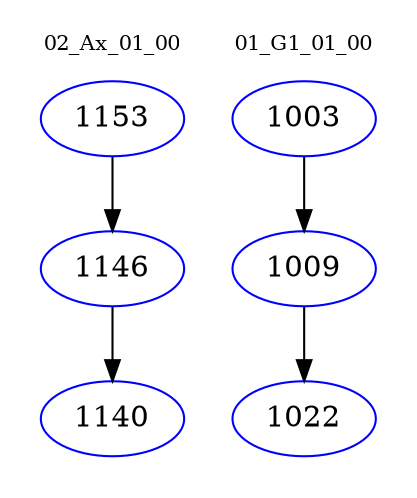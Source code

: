 digraph{
subgraph cluster_0 {
color = white
label = "02_Ax_01_00";
fontsize=10;
T0_1153 [label="1153", color="blue"]
T0_1153 -> T0_1146 [color="black"]
T0_1146 [label="1146", color="blue"]
T0_1146 -> T0_1140 [color="black"]
T0_1140 [label="1140", color="blue"]
}
subgraph cluster_1 {
color = white
label = "01_G1_01_00";
fontsize=10;
T1_1003 [label="1003", color="blue"]
T1_1003 -> T1_1009 [color="black"]
T1_1009 [label="1009", color="blue"]
T1_1009 -> T1_1022 [color="black"]
T1_1022 [label="1022", color="blue"]
}
}
